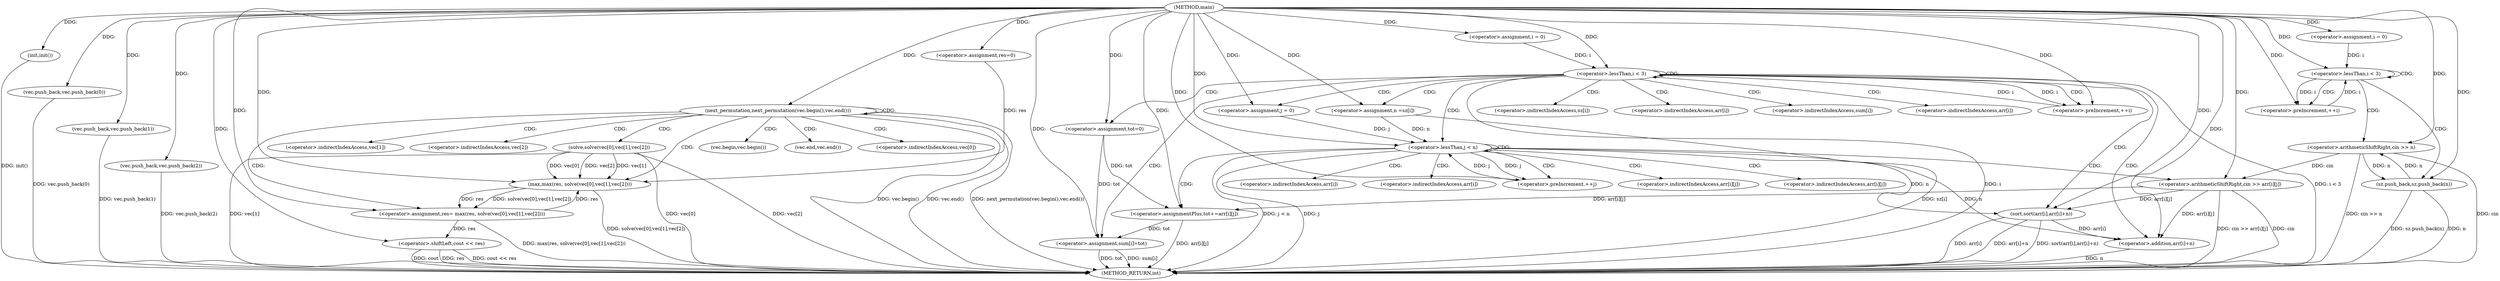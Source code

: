 digraph "main" {  
"1000165" [label = "(METHOD,main)" ]
"1000279" [label = "(METHOD_RETURN,int)" ]
"1000167" [label = "(init,init())" ]
"1000247" [label = "(vec.push_back,vec.push_back(0))" ]
"1000249" [label = "(vec.push_back,vec.push_back(1))" ]
"1000251" [label = "(vec.push_back,vec.push_back(2))" ]
"1000254" [label = "(<operator>.assignment,res=0)" ]
"1000276" [label = "(<operator>.shiftLeft,cout << res)" ]
"1000171" [label = "(<operator>.assignment,i = 0)" ]
"1000174" [label = "(<operator>.lessThan,i < 3)" ]
"1000177" [label = "(<operator>.preIncrement,++i)" ]
"1000188" [label = "(<operator>.assignment,i = 0)" ]
"1000191" [label = "(<operator>.lessThan,i < 3)" ]
"1000194" [label = "(<operator>.preIncrement,++i)" ]
"1000273" [label = "(next_permutation,next_permutation(vec.begin(),vec.end()))" ]
"1000181" [label = "(<operator>.arithmeticShiftRight,cin >> n)" ]
"1000184" [label = "(sz.push_back,sz.push_back(n))" ]
"1000198" [label = "(<operator>.assignment,n =sz[i])" ]
"1000204" [label = "(<operator>.assignment,tot=0)" ]
"1000232" [label = "(sort,sort(arr[i],arr[i]+n))" ]
"1000241" [label = "(<operator>.assignment,sum[i]=tot)" ]
"1000259" [label = "(<operator>.assignment,res= max(res, solve(vec[0],vec[1],vec[2])))" ]
"1000209" [label = "(<operator>.assignment,j = 0)" ]
"1000212" [label = "(<operator>.lessThan,j < n)" ]
"1000215" [label = "(<operator>.preIncrement,++j)" ]
"1000218" [label = "(<operator>.arithmeticShiftRight,cin >> arr[i][j])" ]
"1000225" [label = "(<operator>.assignmentPlus,tot+=arr[i][j])" ]
"1000236" [label = "(<operator>.addition,arr[i]+n)" ]
"1000261" [label = "(max,max(res, solve(vec[0],vec[1],vec[2])))" ]
"1000263" [label = "(solve,solve(vec[0],vec[1],vec[2]))" ]
"1000274" [label = "(vec.begin,vec.begin())" ]
"1000275" [label = "(vec.end,vec.end())" ]
"1000200" [label = "(<operator>.indirectIndexAccess,sz[i])" ]
"1000233" [label = "(<operator>.indirectIndexAccess,arr[i])" ]
"1000242" [label = "(<operator>.indirectIndexAccess,sum[i])" ]
"1000237" [label = "(<operator>.indirectIndexAccess,arr[i])" ]
"1000220" [label = "(<operator>.indirectIndexAccess,arr[i][j])" ]
"1000227" [label = "(<operator>.indirectIndexAccess,arr[i][j])" ]
"1000264" [label = "(<operator>.indirectIndexAccess,vec[0])" ]
"1000267" [label = "(<operator>.indirectIndexAccess,vec[1])" ]
"1000270" [label = "(<operator>.indirectIndexAccess,vec[2])" ]
"1000221" [label = "(<operator>.indirectIndexAccess,arr[i])" ]
"1000228" [label = "(<operator>.indirectIndexAccess,arr[i])" ]
  "1000167" -> "1000279"  [ label = "DDG: init()"] 
  "1000191" -> "1000279"  [ label = "DDG: i"] 
  "1000191" -> "1000279"  [ label = "DDG: i < 3"] 
  "1000247" -> "1000279"  [ label = "DDG: vec.push_back(0)"] 
  "1000249" -> "1000279"  [ label = "DDG: vec.push_back(1)"] 
  "1000251" -> "1000279"  [ label = "DDG: vec.push_back(2)"] 
  "1000263" -> "1000279"  [ label = "DDG: vec[0]"] 
  "1000263" -> "1000279"  [ label = "DDG: vec[1]"] 
  "1000263" -> "1000279"  [ label = "DDG: vec[2]"] 
  "1000261" -> "1000279"  [ label = "DDG: solve(vec[0],vec[1],vec[2])"] 
  "1000259" -> "1000279"  [ label = "DDG: max(res, solve(vec[0],vec[1],vec[2]))"] 
  "1000273" -> "1000279"  [ label = "DDG: vec.begin()"] 
  "1000273" -> "1000279"  [ label = "DDG: vec.end()"] 
  "1000273" -> "1000279"  [ label = "DDG: next_permutation(vec.begin(),vec.end())"] 
  "1000276" -> "1000279"  [ label = "DDG: res"] 
  "1000276" -> "1000279"  [ label = "DDG: cout << res"] 
  "1000198" -> "1000279"  [ label = "DDG: sz[i]"] 
  "1000212" -> "1000279"  [ label = "DDG: j"] 
  "1000212" -> "1000279"  [ label = "DDG: j < n"] 
  "1000232" -> "1000279"  [ label = "DDG: arr[i]"] 
  "1000236" -> "1000279"  [ label = "DDG: n"] 
  "1000232" -> "1000279"  [ label = "DDG: arr[i]+n"] 
  "1000232" -> "1000279"  [ label = "DDG: sort(arr[i],arr[i]+n)"] 
  "1000241" -> "1000279"  [ label = "DDG: sum[i]"] 
  "1000241" -> "1000279"  [ label = "DDG: tot"] 
  "1000218" -> "1000279"  [ label = "DDG: cin"] 
  "1000218" -> "1000279"  [ label = "DDG: cin >> arr[i][j]"] 
  "1000225" -> "1000279"  [ label = "DDG: arr[i][j]"] 
  "1000181" -> "1000279"  [ label = "DDG: cin"] 
  "1000181" -> "1000279"  [ label = "DDG: cin >> n"] 
  "1000184" -> "1000279"  [ label = "DDG: n"] 
  "1000184" -> "1000279"  [ label = "DDG: sz.push_back(n)"] 
  "1000276" -> "1000279"  [ label = "DDG: cout"] 
  "1000165" -> "1000167"  [ label = "DDG: "] 
  "1000165" -> "1000254"  [ label = "DDG: "] 
  "1000165" -> "1000171"  [ label = "DDG: "] 
  "1000165" -> "1000188"  [ label = "DDG: "] 
  "1000165" -> "1000247"  [ label = "DDG: "] 
  "1000165" -> "1000249"  [ label = "DDG: "] 
  "1000165" -> "1000251"  [ label = "DDG: "] 
  "1000165" -> "1000276"  [ label = "DDG: "] 
  "1000259" -> "1000276"  [ label = "DDG: res"] 
  "1000171" -> "1000174"  [ label = "DDG: i"] 
  "1000177" -> "1000174"  [ label = "DDG: i"] 
  "1000165" -> "1000174"  [ label = "DDG: "] 
  "1000174" -> "1000177"  [ label = "DDG: i"] 
  "1000165" -> "1000177"  [ label = "DDG: "] 
  "1000188" -> "1000191"  [ label = "DDG: i"] 
  "1000194" -> "1000191"  [ label = "DDG: i"] 
  "1000165" -> "1000191"  [ label = "DDG: "] 
  "1000191" -> "1000194"  [ label = "DDG: i"] 
  "1000165" -> "1000194"  [ label = "DDG: "] 
  "1000165" -> "1000204"  [ label = "DDG: "] 
  "1000204" -> "1000241"  [ label = "DDG: tot"] 
  "1000225" -> "1000241"  [ label = "DDG: tot"] 
  "1000165" -> "1000241"  [ label = "DDG: "] 
  "1000261" -> "1000259"  [ label = "DDG: solve(vec[0],vec[1],vec[2])"] 
  "1000261" -> "1000259"  [ label = "DDG: res"] 
  "1000165" -> "1000273"  [ label = "DDG: "] 
  "1000165" -> "1000181"  [ label = "DDG: "] 
  "1000184" -> "1000181"  [ label = "DDG: n"] 
  "1000181" -> "1000184"  [ label = "DDG: n"] 
  "1000165" -> "1000184"  [ label = "DDG: "] 
  "1000165" -> "1000198"  [ label = "DDG: "] 
  "1000165" -> "1000209"  [ label = "DDG: "] 
  "1000218" -> "1000232"  [ label = "DDG: arr[i][j]"] 
  "1000212" -> "1000232"  [ label = "DDG: n"] 
  "1000165" -> "1000232"  [ label = "DDG: "] 
  "1000165" -> "1000259"  [ label = "DDG: "] 
  "1000209" -> "1000212"  [ label = "DDG: j"] 
  "1000215" -> "1000212"  [ label = "DDG: j"] 
  "1000165" -> "1000212"  [ label = "DDG: "] 
  "1000198" -> "1000212"  [ label = "DDG: n"] 
  "1000212" -> "1000215"  [ label = "DDG: j"] 
  "1000165" -> "1000215"  [ label = "DDG: "] 
  "1000218" -> "1000225"  [ label = "DDG: arr[i][j]"] 
  "1000232" -> "1000236"  [ label = "DDG: arr[i]"] 
  "1000218" -> "1000236"  [ label = "DDG: arr[i][j]"] 
  "1000212" -> "1000236"  [ label = "DDG: n"] 
  "1000165" -> "1000236"  [ label = "DDG: "] 
  "1000254" -> "1000261"  [ label = "DDG: res"] 
  "1000259" -> "1000261"  [ label = "DDG: res"] 
  "1000165" -> "1000261"  [ label = "DDG: "] 
  "1000263" -> "1000261"  [ label = "DDG: vec[2]"] 
  "1000263" -> "1000261"  [ label = "DDG: vec[1]"] 
  "1000263" -> "1000261"  [ label = "DDG: vec[0]"] 
  "1000181" -> "1000218"  [ label = "DDG: cin"] 
  "1000165" -> "1000218"  [ label = "DDG: "] 
  "1000204" -> "1000225"  [ label = "DDG: tot"] 
  "1000165" -> "1000225"  [ label = "DDG: "] 
  "1000174" -> "1000174"  [ label = "CDG: "] 
  "1000174" -> "1000184"  [ label = "CDG: "] 
  "1000174" -> "1000177"  [ label = "CDG: "] 
  "1000174" -> "1000181"  [ label = "CDG: "] 
  "1000191" -> "1000200"  [ label = "CDG: "] 
  "1000191" -> "1000191"  [ label = "CDG: "] 
  "1000191" -> "1000233"  [ label = "CDG: "] 
  "1000191" -> "1000212"  [ label = "CDG: "] 
  "1000191" -> "1000204"  [ label = "CDG: "] 
  "1000191" -> "1000236"  [ label = "CDG: "] 
  "1000191" -> "1000242"  [ label = "CDG: "] 
  "1000191" -> "1000237"  [ label = "CDG: "] 
  "1000191" -> "1000241"  [ label = "CDG: "] 
  "1000191" -> "1000194"  [ label = "CDG: "] 
  "1000191" -> "1000209"  [ label = "CDG: "] 
  "1000191" -> "1000198"  [ label = "CDG: "] 
  "1000191" -> "1000232"  [ label = "CDG: "] 
  "1000273" -> "1000263"  [ label = "CDG: "] 
  "1000273" -> "1000274"  [ label = "CDG: "] 
  "1000273" -> "1000259"  [ label = "CDG: "] 
  "1000273" -> "1000261"  [ label = "CDG: "] 
  "1000273" -> "1000267"  [ label = "CDG: "] 
  "1000273" -> "1000264"  [ label = "CDG: "] 
  "1000273" -> "1000273"  [ label = "CDG: "] 
  "1000273" -> "1000270"  [ label = "CDG: "] 
  "1000273" -> "1000275"  [ label = "CDG: "] 
  "1000212" -> "1000221"  [ label = "CDG: "] 
  "1000212" -> "1000227"  [ label = "CDG: "] 
  "1000212" -> "1000212"  [ label = "CDG: "] 
  "1000212" -> "1000215"  [ label = "CDG: "] 
  "1000212" -> "1000225"  [ label = "CDG: "] 
  "1000212" -> "1000220"  [ label = "CDG: "] 
  "1000212" -> "1000218"  [ label = "CDG: "] 
  "1000212" -> "1000228"  [ label = "CDG: "] 
}
